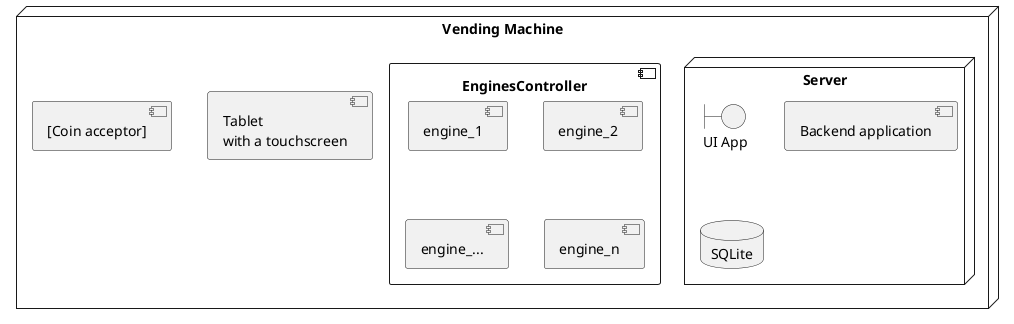 @startuml
node VM as "Vending Machine" {
    component "Tablet\nwith a touchscreen" as tablet
    node "Server" as server {
        boundary "UI App" as ui
        component "Backend application"
        database "SQLite" as db
    }
    component "Payment terminal" as terminal
    component "[Coin acceptor]" as terminal
    component EnginesController as engines {
        component engine_1
        component engine_2
        component engine_...
        component engine_n
    }
}
@enduml